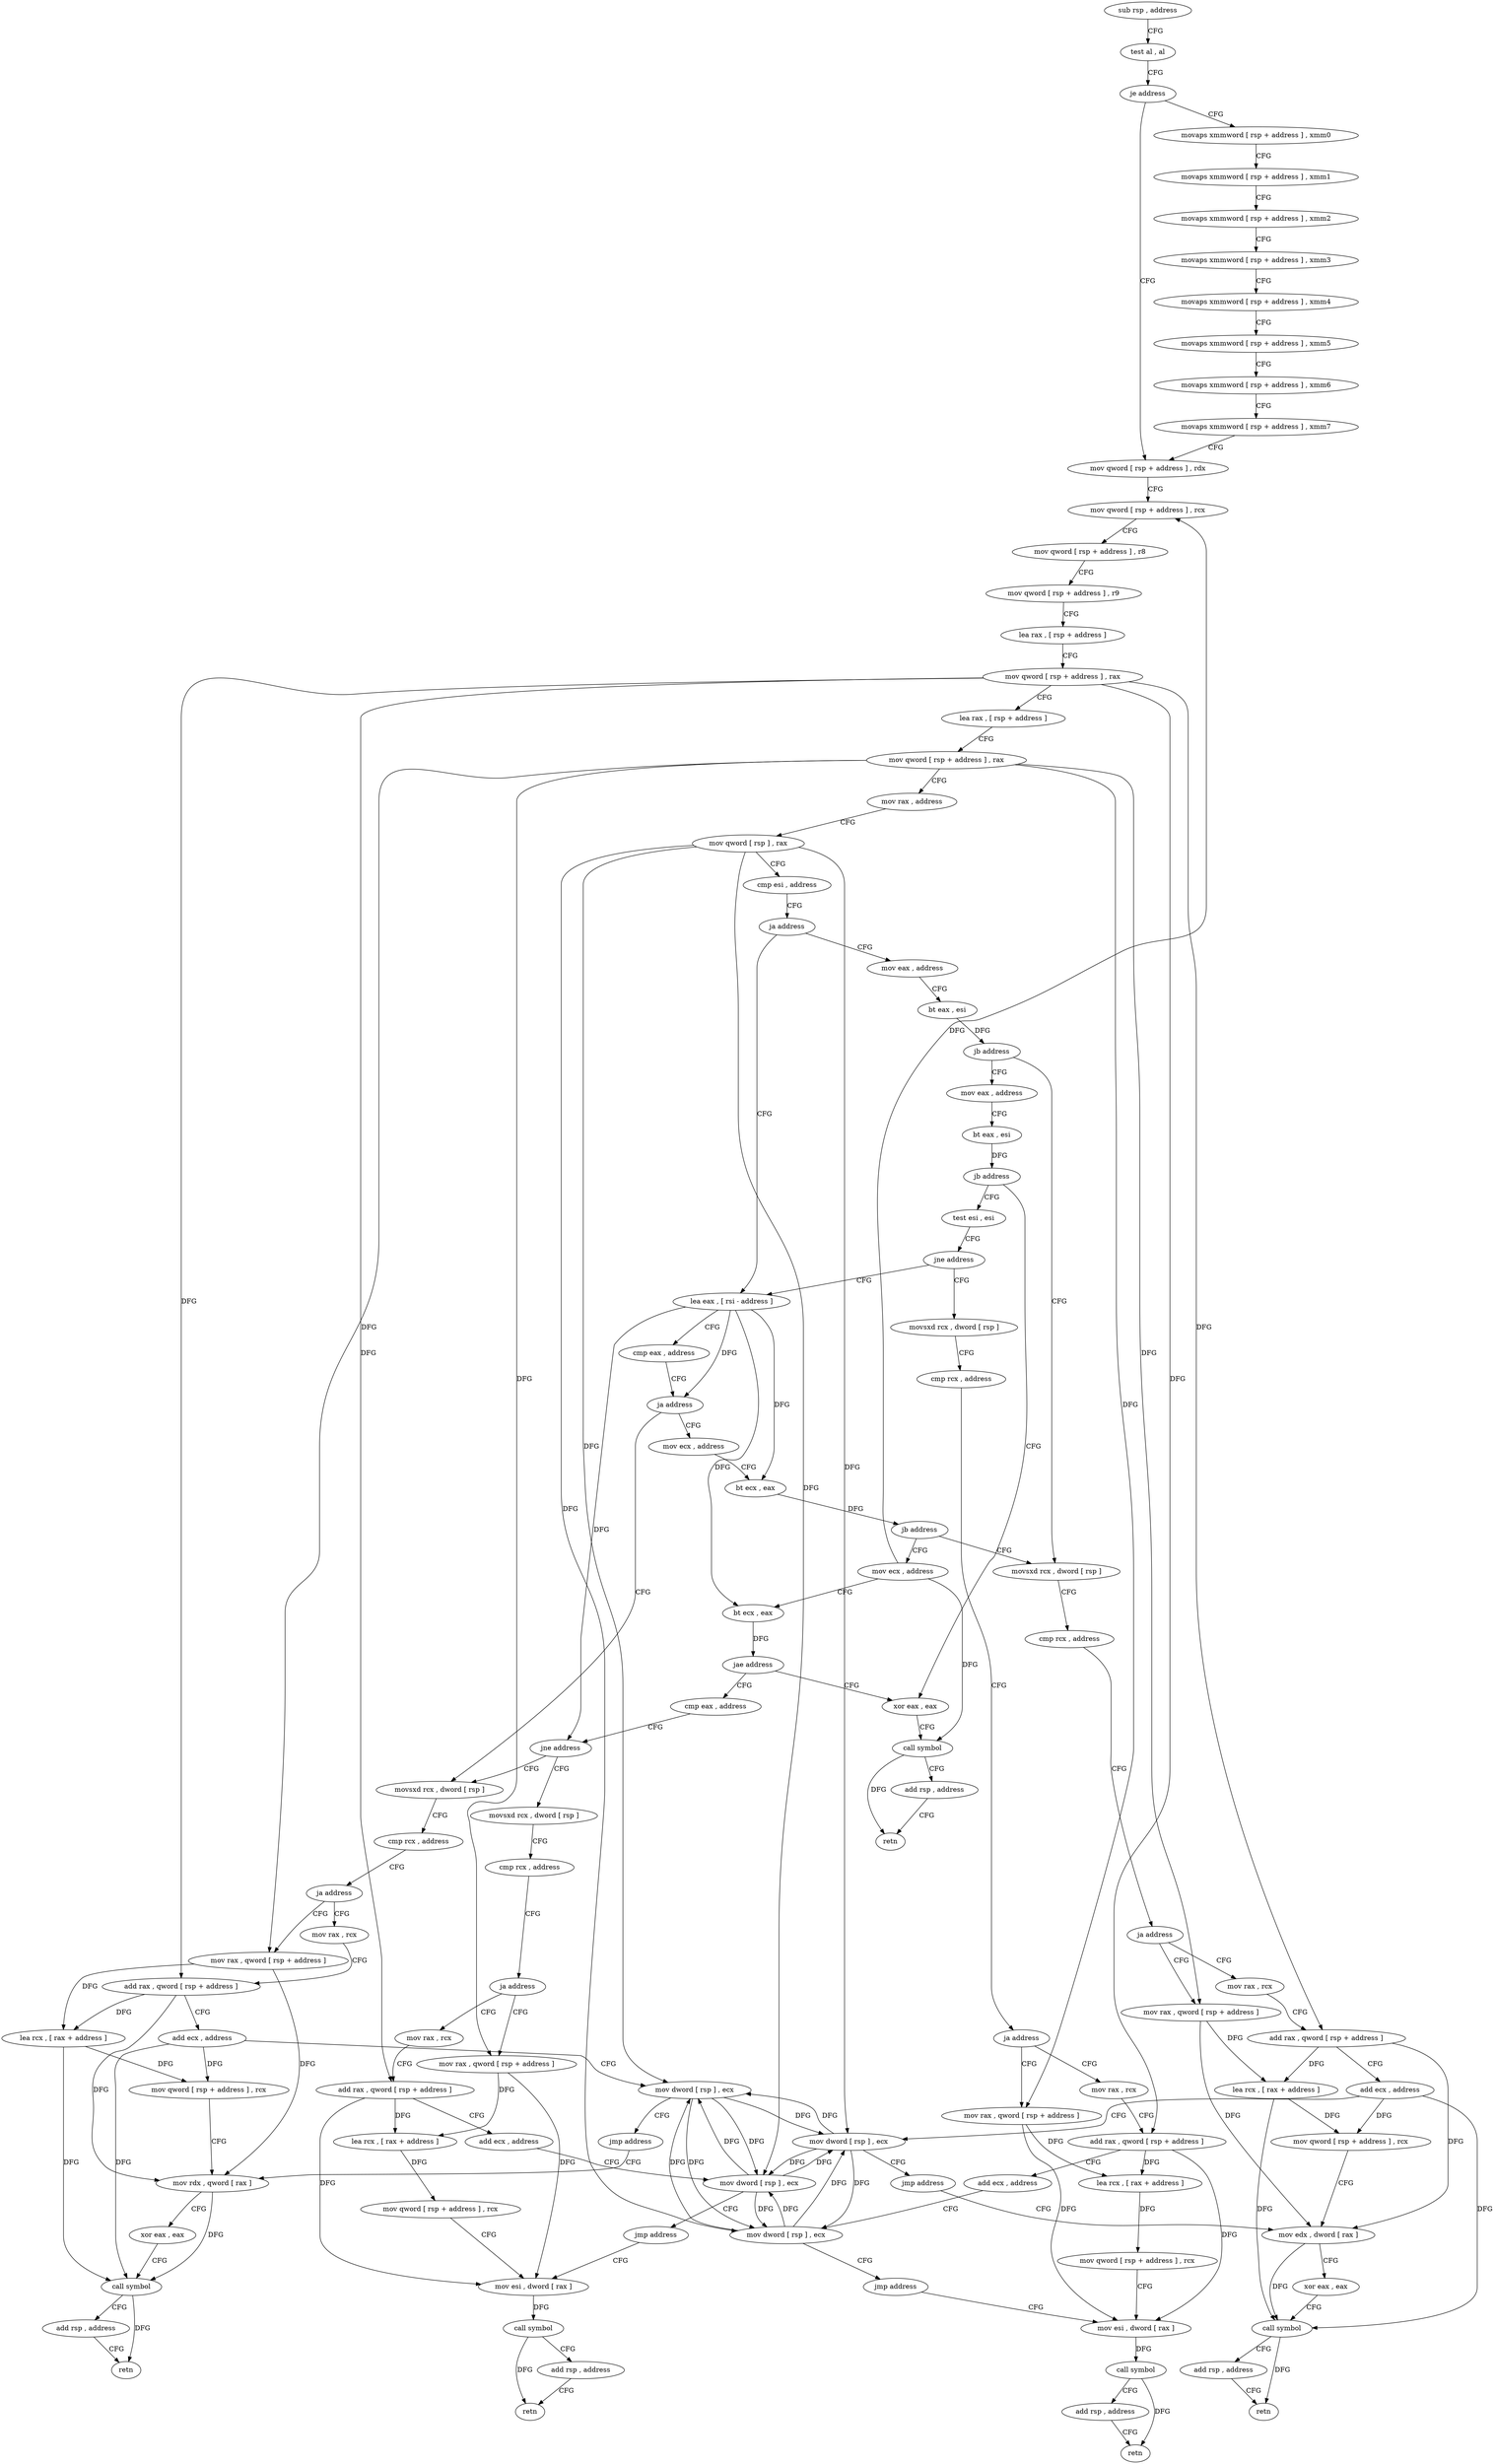 digraph "func" {
"4235808" [label = "sub rsp , address" ]
"4235815" [label = "test al , al" ]
"4235817" [label = "je address" ]
"4235874" [label = "mov qword [ rsp + address ] , rdx" ]
"4235819" [label = "movaps xmmword [ rsp + address ] , xmm0" ]
"4235879" [label = "mov qword [ rsp + address ] , rcx" ]
"4235884" [label = "mov qword [ rsp + address ] , r8" ]
"4235889" [label = "mov qword [ rsp + address ] , r9" ]
"4235894" [label = "lea rax , [ rsp + address ]" ]
"4235899" [label = "mov qword [ rsp + address ] , rax" ]
"4235904" [label = "lea rax , [ rsp + address ]" ]
"4235912" [label = "mov qword [ rsp + address ] , rax" ]
"4235917" [label = "mov rax , address" ]
"4235927" [label = "mov qword [ rsp ] , rax" ]
"4235931" [label = "cmp esi , address" ]
"4235934" [label = "ja address" ]
"4235993" [label = "lea eax , [ rsi - address ]" ]
"4235936" [label = "mov eax , address" ]
"4235824" [label = "movaps xmmword [ rsp + address ] , xmm1" ]
"4235829" [label = "movaps xmmword [ rsp + address ] , xmm2" ]
"4235834" [label = "movaps xmmword [ rsp + address ] , xmm3" ]
"4235842" [label = "movaps xmmword [ rsp + address ] , xmm4" ]
"4235850" [label = "movaps xmmword [ rsp + address ] , xmm5" ]
"4235858" [label = "movaps xmmword [ rsp + address ] , xmm6" ]
"4235866" [label = "movaps xmmword [ rsp + address ] , xmm7" ]
"4235999" [label = "cmp eax , address" ]
"4236002" [label = "ja address" ]
"4236127" [label = "movsxd rcx , dword [ rsp ]" ]
"4236004" [label = "mov ecx , address" ]
"4235941" [label = "bt eax , esi" ]
"4235944" [label = "jb address" ]
"4236039" [label = "movsxd rcx , dword [ rsp ]" ]
"4235946" [label = "mov eax , address" ]
"4236131" [label = "cmp rcx , address" ]
"4236135" [label = "ja address" ]
"4236211" [label = "mov rax , qword [ rsp + address ]" ]
"4236137" [label = "mov rax , rcx" ]
"4236009" [label = "bt ecx , eax" ]
"4236012" [label = "jb address" ]
"4236014" [label = "mov ecx , address" ]
"4236043" [label = "cmp rcx , address" ]
"4236047" [label = "ja address" ]
"4236065" [label = "mov rax , qword [ rsp + address ]" ]
"4236049" [label = "mov rax , rcx" ]
"4235951" [label = "bt eax , esi" ]
"4235954" [label = "jb address" ]
"4236024" [label = "xor eax , eax" ]
"4235956" [label = "test esi , esi" ]
"4236216" [label = "lea rcx , [ rax + address ]" ]
"4236220" [label = "mov qword [ rsp + address ] , rcx" ]
"4236225" [label = "mov rdx , qword [ rax ]" ]
"4236140" [label = "add rax , qword [ rsp + address ]" ]
"4236145" [label = "add ecx , address" ]
"4236148" [label = "mov dword [ rsp ] , ecx" ]
"4236151" [label = "jmp address" ]
"4236019" [label = "bt ecx , eax" ]
"4236022" [label = "jae address" ]
"4236096" [label = "cmp eax , address" ]
"4236070" [label = "lea rcx , [ rax + address ]" ]
"4236074" [label = "mov qword [ rsp + address ] , rcx" ]
"4236079" [label = "mov edx , dword [ rax ]" ]
"4236052" [label = "add rax , qword [ rsp + address ]" ]
"4236057" [label = "add ecx , address" ]
"4236060" [label = "mov dword [ rsp ] , ecx" ]
"4236063" [label = "jmp address" ]
"4236026" [label = "call symbol" ]
"4236031" [label = "add rsp , address" ]
"4236038" [label = "retn" ]
"4235958" [label = "jne address" ]
"4235960" [label = "movsxd rcx , dword [ rsp ]" ]
"4236228" [label = "xor eax , eax" ]
"4236230" [label = "call symbol" ]
"4236235" [label = "add rsp , address" ]
"4236242" [label = "retn" ]
"4236099" [label = "jne address" ]
"4236101" [label = "movsxd rcx , dword [ rsp ]" ]
"4236081" [label = "xor eax , eax" ]
"4236083" [label = "call symbol" ]
"4236088" [label = "add rsp , address" ]
"4236095" [label = "retn" ]
"4235964" [label = "cmp rcx , address" ]
"4235968" [label = "ja address" ]
"4236153" [label = "mov rax , qword [ rsp + address ]" ]
"4235974" [label = "mov rax , rcx" ]
"4236105" [label = "cmp rcx , address" ]
"4236109" [label = "ja address" ]
"4236182" [label = "mov rax , qword [ rsp + address ]" ]
"4236111" [label = "mov rax , rcx" ]
"4236158" [label = "lea rcx , [ rax + address ]" ]
"4236162" [label = "mov qword [ rsp + address ] , rcx" ]
"4236167" [label = "mov esi , dword [ rax ]" ]
"4235977" [label = "add rax , qword [ rsp + address ]" ]
"4235982" [label = "add ecx , address" ]
"4235985" [label = "mov dword [ rsp ] , ecx" ]
"4235988" [label = "jmp address" ]
"4236187" [label = "lea rcx , [ rax + address ]" ]
"4236191" [label = "mov qword [ rsp + address ] , rcx" ]
"4236196" [label = "mov esi , dword [ rax ]" ]
"4236114" [label = "add rax , qword [ rsp + address ]" ]
"4236119" [label = "add ecx , address" ]
"4236122" [label = "mov dword [ rsp ] , ecx" ]
"4236125" [label = "jmp address" ]
"4236169" [label = "call symbol" ]
"4236174" [label = "add rsp , address" ]
"4236181" [label = "retn" ]
"4236198" [label = "call symbol" ]
"4236203" [label = "add rsp , address" ]
"4236210" [label = "retn" ]
"4235808" -> "4235815" [ label = "CFG" ]
"4235815" -> "4235817" [ label = "CFG" ]
"4235817" -> "4235874" [ label = "CFG" ]
"4235817" -> "4235819" [ label = "CFG" ]
"4235874" -> "4235879" [ label = "CFG" ]
"4235819" -> "4235824" [ label = "CFG" ]
"4235879" -> "4235884" [ label = "CFG" ]
"4235884" -> "4235889" [ label = "CFG" ]
"4235889" -> "4235894" [ label = "CFG" ]
"4235894" -> "4235899" [ label = "CFG" ]
"4235899" -> "4235904" [ label = "CFG" ]
"4235899" -> "4236140" [ label = "DFG" ]
"4235899" -> "4236052" [ label = "DFG" ]
"4235899" -> "4235977" [ label = "DFG" ]
"4235899" -> "4236114" [ label = "DFG" ]
"4235904" -> "4235912" [ label = "CFG" ]
"4235912" -> "4235917" [ label = "CFG" ]
"4235912" -> "4236211" [ label = "DFG" ]
"4235912" -> "4236065" [ label = "DFG" ]
"4235912" -> "4236153" [ label = "DFG" ]
"4235912" -> "4236182" [ label = "DFG" ]
"4235917" -> "4235927" [ label = "CFG" ]
"4235927" -> "4235931" [ label = "CFG" ]
"4235927" -> "4236148" [ label = "DFG" ]
"4235927" -> "4236060" [ label = "DFG" ]
"4235927" -> "4235985" [ label = "DFG" ]
"4235927" -> "4236122" [ label = "DFG" ]
"4235931" -> "4235934" [ label = "CFG" ]
"4235934" -> "4235993" [ label = "CFG" ]
"4235934" -> "4235936" [ label = "CFG" ]
"4235993" -> "4235999" [ label = "CFG" ]
"4235993" -> "4236002" [ label = "DFG" ]
"4235993" -> "4236009" [ label = "DFG" ]
"4235993" -> "4236019" [ label = "DFG" ]
"4235993" -> "4236099" [ label = "DFG" ]
"4235936" -> "4235941" [ label = "CFG" ]
"4235824" -> "4235829" [ label = "CFG" ]
"4235829" -> "4235834" [ label = "CFG" ]
"4235834" -> "4235842" [ label = "CFG" ]
"4235842" -> "4235850" [ label = "CFG" ]
"4235850" -> "4235858" [ label = "CFG" ]
"4235858" -> "4235866" [ label = "CFG" ]
"4235866" -> "4235874" [ label = "CFG" ]
"4235999" -> "4236002" [ label = "CFG" ]
"4236002" -> "4236127" [ label = "CFG" ]
"4236002" -> "4236004" [ label = "CFG" ]
"4236127" -> "4236131" [ label = "CFG" ]
"4236004" -> "4236009" [ label = "CFG" ]
"4235941" -> "4235944" [ label = "DFG" ]
"4235944" -> "4236039" [ label = "CFG" ]
"4235944" -> "4235946" [ label = "CFG" ]
"4236039" -> "4236043" [ label = "CFG" ]
"4235946" -> "4235951" [ label = "CFG" ]
"4236131" -> "4236135" [ label = "CFG" ]
"4236135" -> "4236211" [ label = "CFG" ]
"4236135" -> "4236137" [ label = "CFG" ]
"4236211" -> "4236216" [ label = "DFG" ]
"4236211" -> "4236225" [ label = "DFG" ]
"4236137" -> "4236140" [ label = "CFG" ]
"4236009" -> "4236012" [ label = "DFG" ]
"4236012" -> "4236039" [ label = "CFG" ]
"4236012" -> "4236014" [ label = "CFG" ]
"4236014" -> "4236019" [ label = "CFG" ]
"4236014" -> "4235879" [ label = "DFG" ]
"4236014" -> "4236026" [ label = "DFG" ]
"4236043" -> "4236047" [ label = "CFG" ]
"4236047" -> "4236065" [ label = "CFG" ]
"4236047" -> "4236049" [ label = "CFG" ]
"4236065" -> "4236070" [ label = "DFG" ]
"4236065" -> "4236079" [ label = "DFG" ]
"4236049" -> "4236052" [ label = "CFG" ]
"4235951" -> "4235954" [ label = "DFG" ]
"4235954" -> "4236024" [ label = "CFG" ]
"4235954" -> "4235956" [ label = "CFG" ]
"4236024" -> "4236026" [ label = "CFG" ]
"4235956" -> "4235958" [ label = "CFG" ]
"4236216" -> "4236220" [ label = "DFG" ]
"4236216" -> "4236230" [ label = "DFG" ]
"4236220" -> "4236225" [ label = "CFG" ]
"4236225" -> "4236228" [ label = "CFG" ]
"4236225" -> "4236230" [ label = "DFG" ]
"4236140" -> "4236145" [ label = "CFG" ]
"4236140" -> "4236216" [ label = "DFG" ]
"4236140" -> "4236225" [ label = "DFG" ]
"4236145" -> "4236148" [ label = "CFG" ]
"4236145" -> "4236220" [ label = "DFG" ]
"4236145" -> "4236230" [ label = "DFG" ]
"4236148" -> "4236151" [ label = "CFG" ]
"4236148" -> "4236060" [ label = "DFG" ]
"4236148" -> "4235985" [ label = "DFG" ]
"4236148" -> "4236122" [ label = "DFG" ]
"4236151" -> "4236225" [ label = "CFG" ]
"4236019" -> "4236022" [ label = "DFG" ]
"4236022" -> "4236096" [ label = "CFG" ]
"4236022" -> "4236024" [ label = "CFG" ]
"4236096" -> "4236099" [ label = "CFG" ]
"4236070" -> "4236074" [ label = "DFG" ]
"4236070" -> "4236083" [ label = "DFG" ]
"4236074" -> "4236079" [ label = "CFG" ]
"4236079" -> "4236081" [ label = "CFG" ]
"4236079" -> "4236083" [ label = "DFG" ]
"4236052" -> "4236057" [ label = "CFG" ]
"4236052" -> "4236070" [ label = "DFG" ]
"4236052" -> "4236079" [ label = "DFG" ]
"4236057" -> "4236060" [ label = "CFG" ]
"4236057" -> "4236074" [ label = "DFG" ]
"4236057" -> "4236083" [ label = "DFG" ]
"4236060" -> "4236063" [ label = "CFG" ]
"4236060" -> "4236148" [ label = "DFG" ]
"4236060" -> "4235985" [ label = "DFG" ]
"4236060" -> "4236122" [ label = "DFG" ]
"4236063" -> "4236079" [ label = "CFG" ]
"4236026" -> "4236031" [ label = "CFG" ]
"4236026" -> "4236038" [ label = "DFG" ]
"4236031" -> "4236038" [ label = "CFG" ]
"4235958" -> "4235993" [ label = "CFG" ]
"4235958" -> "4235960" [ label = "CFG" ]
"4235960" -> "4235964" [ label = "CFG" ]
"4236228" -> "4236230" [ label = "CFG" ]
"4236230" -> "4236235" [ label = "CFG" ]
"4236230" -> "4236242" [ label = "DFG" ]
"4236235" -> "4236242" [ label = "CFG" ]
"4236099" -> "4236127" [ label = "CFG" ]
"4236099" -> "4236101" [ label = "CFG" ]
"4236101" -> "4236105" [ label = "CFG" ]
"4236081" -> "4236083" [ label = "CFG" ]
"4236083" -> "4236088" [ label = "CFG" ]
"4236083" -> "4236095" [ label = "DFG" ]
"4236088" -> "4236095" [ label = "CFG" ]
"4235964" -> "4235968" [ label = "CFG" ]
"4235968" -> "4236153" [ label = "CFG" ]
"4235968" -> "4235974" [ label = "CFG" ]
"4236153" -> "4236158" [ label = "DFG" ]
"4236153" -> "4236167" [ label = "DFG" ]
"4235974" -> "4235977" [ label = "CFG" ]
"4236105" -> "4236109" [ label = "CFG" ]
"4236109" -> "4236182" [ label = "CFG" ]
"4236109" -> "4236111" [ label = "CFG" ]
"4236182" -> "4236187" [ label = "DFG" ]
"4236182" -> "4236196" [ label = "DFG" ]
"4236111" -> "4236114" [ label = "CFG" ]
"4236158" -> "4236162" [ label = "DFG" ]
"4236162" -> "4236167" [ label = "CFG" ]
"4236167" -> "4236169" [ label = "DFG" ]
"4235977" -> "4235982" [ label = "CFG" ]
"4235977" -> "4236158" [ label = "DFG" ]
"4235977" -> "4236167" [ label = "DFG" ]
"4235982" -> "4235985" [ label = "CFG" ]
"4235985" -> "4235988" [ label = "CFG" ]
"4235985" -> "4236148" [ label = "DFG" ]
"4235985" -> "4236060" [ label = "DFG" ]
"4235985" -> "4236122" [ label = "DFG" ]
"4235988" -> "4236167" [ label = "CFG" ]
"4236187" -> "4236191" [ label = "DFG" ]
"4236191" -> "4236196" [ label = "CFG" ]
"4236196" -> "4236198" [ label = "DFG" ]
"4236114" -> "4236119" [ label = "CFG" ]
"4236114" -> "4236187" [ label = "DFG" ]
"4236114" -> "4236196" [ label = "DFG" ]
"4236119" -> "4236122" [ label = "CFG" ]
"4236122" -> "4236125" [ label = "CFG" ]
"4236122" -> "4236148" [ label = "DFG" ]
"4236122" -> "4236060" [ label = "DFG" ]
"4236122" -> "4235985" [ label = "DFG" ]
"4236125" -> "4236196" [ label = "CFG" ]
"4236169" -> "4236174" [ label = "CFG" ]
"4236169" -> "4236181" [ label = "DFG" ]
"4236174" -> "4236181" [ label = "CFG" ]
"4236198" -> "4236203" [ label = "CFG" ]
"4236198" -> "4236210" [ label = "DFG" ]
"4236203" -> "4236210" [ label = "CFG" ]
}
